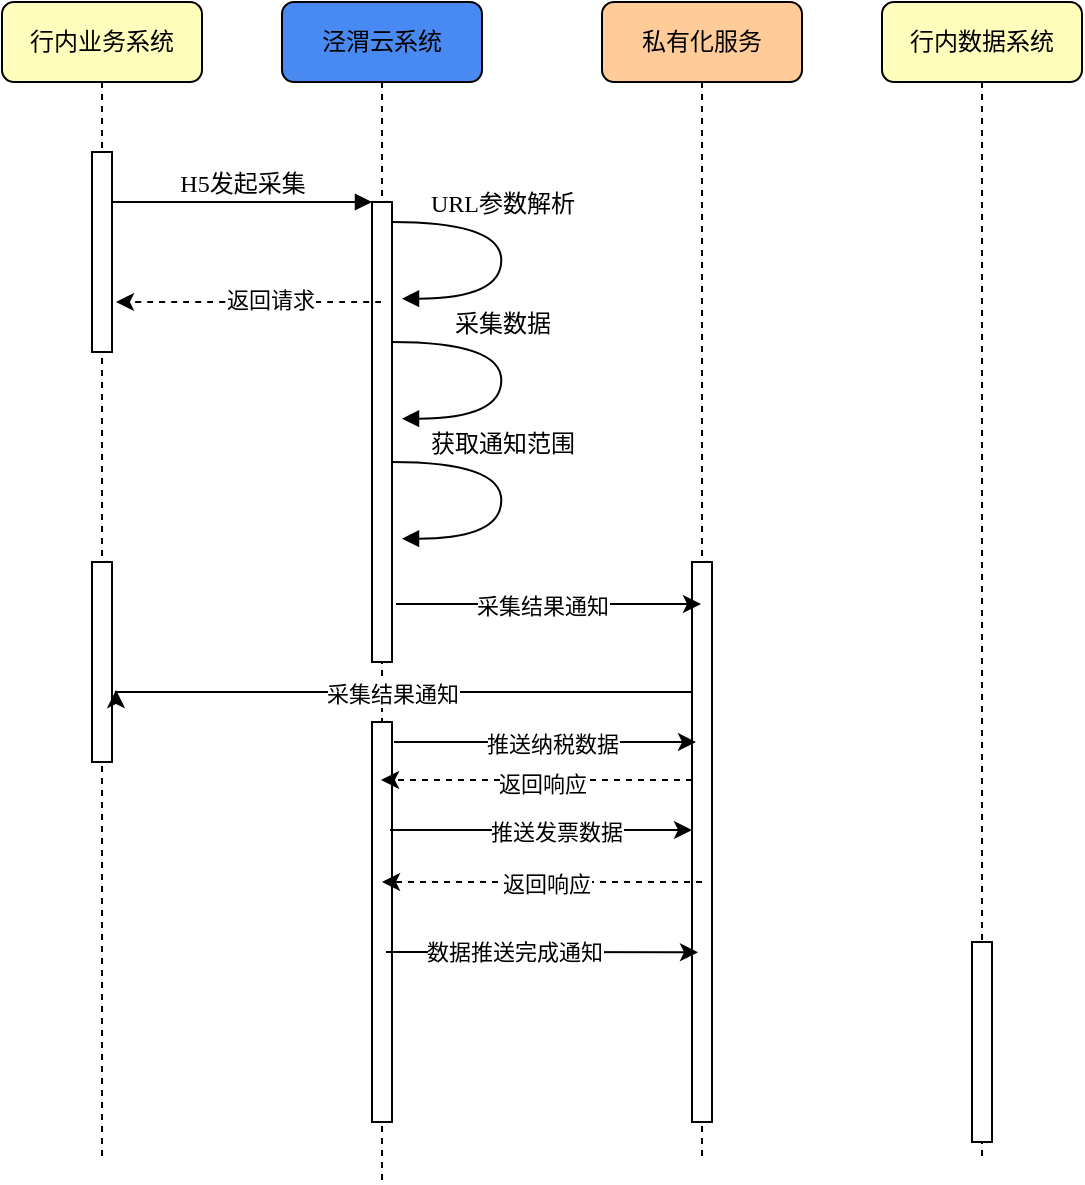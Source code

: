 <mxfile version="20.2.3" type="github">
  <diagram name="Page-1" id="13e1069c-82ec-6db2-03f1-153e76fe0fe0">
    <mxGraphModel dx="1422" dy="762" grid="1" gridSize="10" guides="1" tooltips="1" connect="1" arrows="1" fold="1" page="1" pageScale="1" pageWidth="1100" pageHeight="850" background="none" math="0" shadow="0">
      <root>
        <mxCell id="0" />
        <mxCell id="1" parent="0" />
        <mxCell id="7baba1c4bc27f4b0-2" value="泾渭云系统" style="shape=umlLifeline;perimeter=lifelinePerimeter;whiteSpace=wrap;html=1;container=1;collapsible=0;recursiveResize=0;outlineConnect=0;rounded=1;shadow=0;comic=0;labelBackgroundColor=none;strokeWidth=1;fontFamily=Verdana;fontSize=12;align=center;fillColor=#4989F2;" parent="1" vertex="1">
          <mxGeometry x="240" y="80" width="100" height="590" as="geometry" />
        </mxCell>
        <mxCell id="7baba1c4bc27f4b0-10" value="" style="html=1;points=[];perimeter=orthogonalPerimeter;rounded=0;shadow=0;comic=0;labelBackgroundColor=none;strokeWidth=1;fontFamily=Verdana;fontSize=12;align=center;" parent="7baba1c4bc27f4b0-2" vertex="1">
          <mxGeometry x="45" y="100" width="10" height="230" as="geometry" />
        </mxCell>
        <mxCell id="3pMhZT-bZvYS056gj06W-6" value="URL参数解析" style="html=1;verticalAlign=bottom;endArrow=block;labelBackgroundColor=none;fontFamily=Verdana;fontSize=12;elbow=vertical;edgeStyle=orthogonalEdgeStyle;curved=1;entryX=1;entryY=0.286;entryPerimeter=0;exitX=1.038;exitY=0.345;exitPerimeter=0;" edge="1" parent="7baba1c4bc27f4b0-2">
          <mxGeometry x="-0.233" relative="1" as="geometry">
            <mxPoint x="55.003" y="110" as="sourcePoint" />
            <mxPoint x="60.003" y="148.333" as="targetPoint" />
            <Array as="points">
              <mxPoint x="109.67" y="110" />
              <mxPoint x="109.67" y="148" />
            </Array>
            <mxPoint as="offset" />
          </mxGeometry>
        </mxCell>
        <mxCell id="3pMhZT-bZvYS056gj06W-7" value="获取通知范围" style="html=1;verticalAlign=bottom;endArrow=block;labelBackgroundColor=none;fontFamily=Verdana;fontSize=12;elbow=vertical;edgeStyle=orthogonalEdgeStyle;curved=1;entryX=1;entryY=0.286;entryPerimeter=0;exitX=1.038;exitY=0.345;exitPerimeter=0;" edge="1" parent="7baba1c4bc27f4b0-2">
          <mxGeometry x="-0.233" relative="1" as="geometry">
            <mxPoint x="55.003" y="230" as="sourcePoint" />
            <mxPoint x="60.003" y="268.333" as="targetPoint" />
            <Array as="points">
              <mxPoint x="109.67" y="230" />
              <mxPoint x="109.67" y="268" />
            </Array>
            <mxPoint as="offset" />
          </mxGeometry>
        </mxCell>
        <mxCell id="3pMhZT-bZvYS056gj06W-15" value="" style="html=1;points=[];perimeter=orthogonalPerimeter;rounded=0;shadow=0;comic=0;labelBackgroundColor=none;strokeWidth=1;fontFamily=Verdana;fontSize=12;align=center;" vertex="1" parent="7baba1c4bc27f4b0-2">
          <mxGeometry x="45" y="360" width="10" height="200" as="geometry" />
        </mxCell>
        <mxCell id="7baba1c4bc27f4b0-3" value="私有化服务" style="shape=umlLifeline;perimeter=lifelinePerimeter;whiteSpace=wrap;html=1;container=1;collapsible=0;recursiveResize=0;outlineConnect=0;rounded=1;shadow=0;comic=0;labelBackgroundColor=none;strokeWidth=1;fontFamily=Verdana;fontSize=12;align=center;fillColor=#FFCB99;" parent="1" vertex="1">
          <mxGeometry x="400" y="80" width="100" height="580" as="geometry" />
        </mxCell>
        <mxCell id="7baba1c4bc27f4b0-13" value="" style="html=1;points=[];perimeter=orthogonalPerimeter;rounded=0;shadow=0;comic=0;labelBackgroundColor=none;strokeWidth=1;fontFamily=Verdana;fontSize=12;align=center;" parent="7baba1c4bc27f4b0-3" vertex="1">
          <mxGeometry x="45" y="280" width="10" height="280" as="geometry" />
        </mxCell>
        <mxCell id="3pMhZT-bZvYS056gj06W-22" value="" style="endArrow=classic;html=1;rounded=0;dashed=1;" edge="1" parent="7baba1c4bc27f4b0-3" target="7baba1c4bc27f4b0-2">
          <mxGeometry width="50" height="50" relative="1" as="geometry">
            <mxPoint x="50" y="440" as="sourcePoint" />
            <mxPoint y="490" as="targetPoint" />
          </mxGeometry>
        </mxCell>
        <mxCell id="3pMhZT-bZvYS056gj06W-23" value="返回响应" style="edgeLabel;html=1;align=center;verticalAlign=middle;resizable=0;points=[];" vertex="1" connectable="0" parent="3pMhZT-bZvYS056gj06W-22">
          <mxGeometry x="-0.14" y="1" relative="1" as="geometry">
            <mxPoint x="-9" as="offset" />
          </mxGeometry>
        </mxCell>
        <mxCell id="7baba1c4bc27f4b0-4" value="行内数据系统" style="shape=umlLifeline;perimeter=lifelinePerimeter;whiteSpace=wrap;html=1;container=1;collapsible=0;recursiveResize=0;outlineConnect=0;rounded=1;shadow=0;comic=0;labelBackgroundColor=none;strokeWidth=1;fontFamily=Verdana;fontSize=12;align=center;fillColor=#FFFEBD;" parent="1" vertex="1">
          <mxGeometry x="540" y="80" width="100" height="580" as="geometry" />
        </mxCell>
        <mxCell id="7baba1c4bc27f4b0-16" value="" style="html=1;points=[];perimeter=orthogonalPerimeter;rounded=0;shadow=0;comic=0;labelBackgroundColor=none;strokeWidth=1;fontFamily=Verdana;fontSize=12;align=center;" parent="7baba1c4bc27f4b0-4" vertex="1">
          <mxGeometry x="45" y="470" width="10" height="100" as="geometry" />
        </mxCell>
        <mxCell id="7baba1c4bc27f4b0-8" value="行内业务系统" style="shape=umlLifeline;perimeter=lifelinePerimeter;whiteSpace=wrap;html=1;container=1;collapsible=0;recursiveResize=0;outlineConnect=0;rounded=1;shadow=0;comic=0;labelBackgroundColor=none;strokeWidth=1;fontFamily=Verdana;fontSize=12;align=center;fillColor=#FFFEBD;" parent="1" vertex="1">
          <mxGeometry x="100" y="80" width="100" height="580" as="geometry" />
        </mxCell>
        <mxCell id="7baba1c4bc27f4b0-9" value="" style="html=1;points=[];perimeter=orthogonalPerimeter;rounded=0;shadow=0;comic=0;labelBackgroundColor=none;strokeWidth=1;fontFamily=Verdana;fontSize=12;align=center;" parent="7baba1c4bc27f4b0-8" vertex="1">
          <mxGeometry x="45" y="75" width="10" height="100" as="geometry" />
        </mxCell>
        <mxCell id="3pMhZT-bZvYS056gj06W-12" value="" style="html=1;points=[];perimeter=orthogonalPerimeter;rounded=0;shadow=0;comic=0;labelBackgroundColor=none;strokeWidth=1;fontFamily=Verdana;fontSize=12;align=center;" vertex="1" parent="7baba1c4bc27f4b0-8">
          <mxGeometry x="45" y="280" width="10" height="100" as="geometry" />
        </mxCell>
        <mxCell id="7baba1c4bc27f4b0-11" value="H5发起采集" style="html=1;verticalAlign=bottom;endArrow=block;entryX=0;entryY=0;labelBackgroundColor=none;fontFamily=Verdana;fontSize=12;edgeStyle=elbowEdgeStyle;elbow=vertical;" parent="1" source="7baba1c4bc27f4b0-9" target="7baba1c4bc27f4b0-10" edge="1">
          <mxGeometry relative="1" as="geometry">
            <mxPoint x="220" y="190" as="sourcePoint" />
          </mxGeometry>
        </mxCell>
        <mxCell id="7baba1c4bc27f4b0-39" value="采集数据" style="html=1;verticalAlign=bottom;endArrow=block;labelBackgroundColor=none;fontFamily=Verdana;fontSize=12;elbow=vertical;edgeStyle=orthogonalEdgeStyle;curved=1;entryX=1;entryY=0.286;entryPerimeter=0;exitX=1.038;exitY=0.345;exitPerimeter=0;" parent="1" edge="1">
          <mxGeometry x="-0.233" relative="1" as="geometry">
            <mxPoint x="295.003" y="250" as="sourcePoint" />
            <mxPoint x="300.003" y="288.333" as="targetPoint" />
            <Array as="points">
              <mxPoint x="349.67" y="250" />
              <mxPoint x="349.67" y="288" />
            </Array>
            <mxPoint as="offset" />
          </mxGeometry>
        </mxCell>
        <mxCell id="3pMhZT-bZvYS056gj06W-8" value="" style="endArrow=classic;html=1;dashed=1;curved=1;entryX=1.2;entryY=0.65;entryDx=0;entryDy=0;entryPerimeter=0;" edge="1" parent="1">
          <mxGeometry width="50" height="50" relative="1" as="geometry">
            <mxPoint x="289.5" y="230" as="sourcePoint" />
            <mxPoint x="157" y="230" as="targetPoint" />
          </mxGeometry>
        </mxCell>
        <mxCell id="3pMhZT-bZvYS056gj06W-9" value="返回请求" style="edgeLabel;html=1;align=center;verticalAlign=middle;resizable=0;points=[];" vertex="1" connectable="0" parent="3pMhZT-bZvYS056gj06W-8">
          <mxGeometry x="-0.162" y="-1" relative="1" as="geometry">
            <mxPoint as="offset" />
          </mxGeometry>
        </mxCell>
        <mxCell id="3pMhZT-bZvYS056gj06W-10" value="" style="endArrow=classic;html=1;exitX=1.2;exitY=0.874;exitDx=0;exitDy=0;exitPerimeter=0;rounded=0;" edge="1" parent="1" source="7baba1c4bc27f4b0-10" target="7baba1c4bc27f4b0-3">
          <mxGeometry width="50" height="50" relative="1" as="geometry">
            <mxPoint x="290" y="430" as="sourcePoint" />
            <mxPoint x="340" y="380" as="targetPoint" />
          </mxGeometry>
        </mxCell>
        <mxCell id="3pMhZT-bZvYS056gj06W-11" value="采集结果通知" style="edgeLabel;html=1;align=center;verticalAlign=middle;resizable=0;points=[];" vertex="1" connectable="0" parent="3pMhZT-bZvYS056gj06W-10">
          <mxGeometry x="0.285" y="-1" relative="1" as="geometry">
            <mxPoint x="-25" as="offset" />
          </mxGeometry>
        </mxCell>
        <mxCell id="3pMhZT-bZvYS056gj06W-13" value="" style="edgeStyle=orthogonalEdgeStyle;rounded=0;orthogonalLoop=1;jettySize=auto;html=1;entryX=1.2;entryY=0.64;entryDx=0;entryDy=0;entryPerimeter=0;" edge="1" parent="1" source="7baba1c4bc27f4b0-13" target="3pMhZT-bZvYS056gj06W-12">
          <mxGeometry relative="1" as="geometry">
            <Array as="points">
              <mxPoint x="157" y="425" />
            </Array>
          </mxGeometry>
        </mxCell>
        <mxCell id="3pMhZT-bZvYS056gj06W-14" value="采集结果通知" style="edgeLabel;html=1;align=center;verticalAlign=middle;resizable=0;points=[];" vertex="1" connectable="0" parent="3pMhZT-bZvYS056gj06W-13">
          <mxGeometry x="-0.222" y="1" relative="1" as="geometry">
            <mxPoint x="-38" as="offset" />
          </mxGeometry>
        </mxCell>
        <mxCell id="3pMhZT-bZvYS056gj06W-20" value="" style="endArrow=classic;html=1;rounded=0;exitX=0.9;exitY=0.155;exitDx=0;exitDy=0;exitPerimeter=0;" edge="1" parent="1">
          <mxGeometry width="50" height="50" relative="1" as="geometry">
            <mxPoint x="294" y="494" as="sourcePoint" />
            <mxPoint x="445" y="494" as="targetPoint" />
          </mxGeometry>
        </mxCell>
        <mxCell id="3pMhZT-bZvYS056gj06W-21" value="推送发票数据" style="edgeLabel;html=1;align=center;verticalAlign=middle;resizable=0;points=[];" vertex="1" connectable="0" parent="3pMhZT-bZvYS056gj06W-20">
          <mxGeometry x="0.166" y="-1" relative="1" as="geometry">
            <mxPoint x="-5" as="offset" />
          </mxGeometry>
        </mxCell>
        <mxCell id="3pMhZT-bZvYS056gj06W-25" value="" style="endArrow=classic;html=1;rounded=0;dashed=1;" edge="1" parent="1">
          <mxGeometry width="50" height="50" relative="1" as="geometry">
            <mxPoint x="445" y="469" as="sourcePoint" />
            <mxPoint x="289.5" y="469" as="targetPoint" />
          </mxGeometry>
        </mxCell>
        <mxCell id="3pMhZT-bZvYS056gj06W-26" value="返回响应" style="edgeLabel;html=1;align=center;verticalAlign=middle;resizable=0;points=[];" vertex="1" connectable="0" parent="3pMhZT-bZvYS056gj06W-25">
          <mxGeometry x="0.158" y="2" relative="1" as="geometry">
            <mxPoint x="15" as="offset" />
          </mxGeometry>
        </mxCell>
        <mxCell id="3pMhZT-bZvYS056gj06W-27" value="" style="endArrow=classic;html=1;rounded=0;exitX=0.9;exitY=0.155;exitDx=0;exitDy=0;exitPerimeter=0;" edge="1" parent="1">
          <mxGeometry width="50" height="50" relative="1" as="geometry">
            <mxPoint x="296" y="450" as="sourcePoint" />
            <mxPoint x="447" y="450" as="targetPoint" />
          </mxGeometry>
        </mxCell>
        <mxCell id="3pMhZT-bZvYS056gj06W-28" value="推送纳税数据" style="edgeLabel;html=1;align=center;verticalAlign=middle;resizable=0;points=[];" vertex="1" connectable="0" parent="3pMhZT-bZvYS056gj06W-27">
          <mxGeometry x="0.166" y="-1" relative="1" as="geometry">
            <mxPoint x="-9" as="offset" />
          </mxGeometry>
        </mxCell>
        <mxCell id="3pMhZT-bZvYS056gj06W-29" value="" style="endArrow=classic;html=1;rounded=0;entryX=0.1;entryY=0.679;entryDx=0;entryDy=0;entryPerimeter=0;" edge="1" parent="1">
          <mxGeometry width="50" height="50" relative="1" as="geometry">
            <mxPoint x="292" y="555" as="sourcePoint" />
            <mxPoint x="448" y="555.12" as="targetPoint" />
          </mxGeometry>
        </mxCell>
        <mxCell id="3pMhZT-bZvYS056gj06W-30" value="数据推送完成通知" style="edgeLabel;html=1;align=center;verticalAlign=middle;resizable=0;points=[];" vertex="1" connectable="0" parent="3pMhZT-bZvYS056gj06W-29">
          <mxGeometry x="-0.179" relative="1" as="geometry">
            <mxPoint as="offset" />
          </mxGeometry>
        </mxCell>
      </root>
    </mxGraphModel>
  </diagram>
</mxfile>
